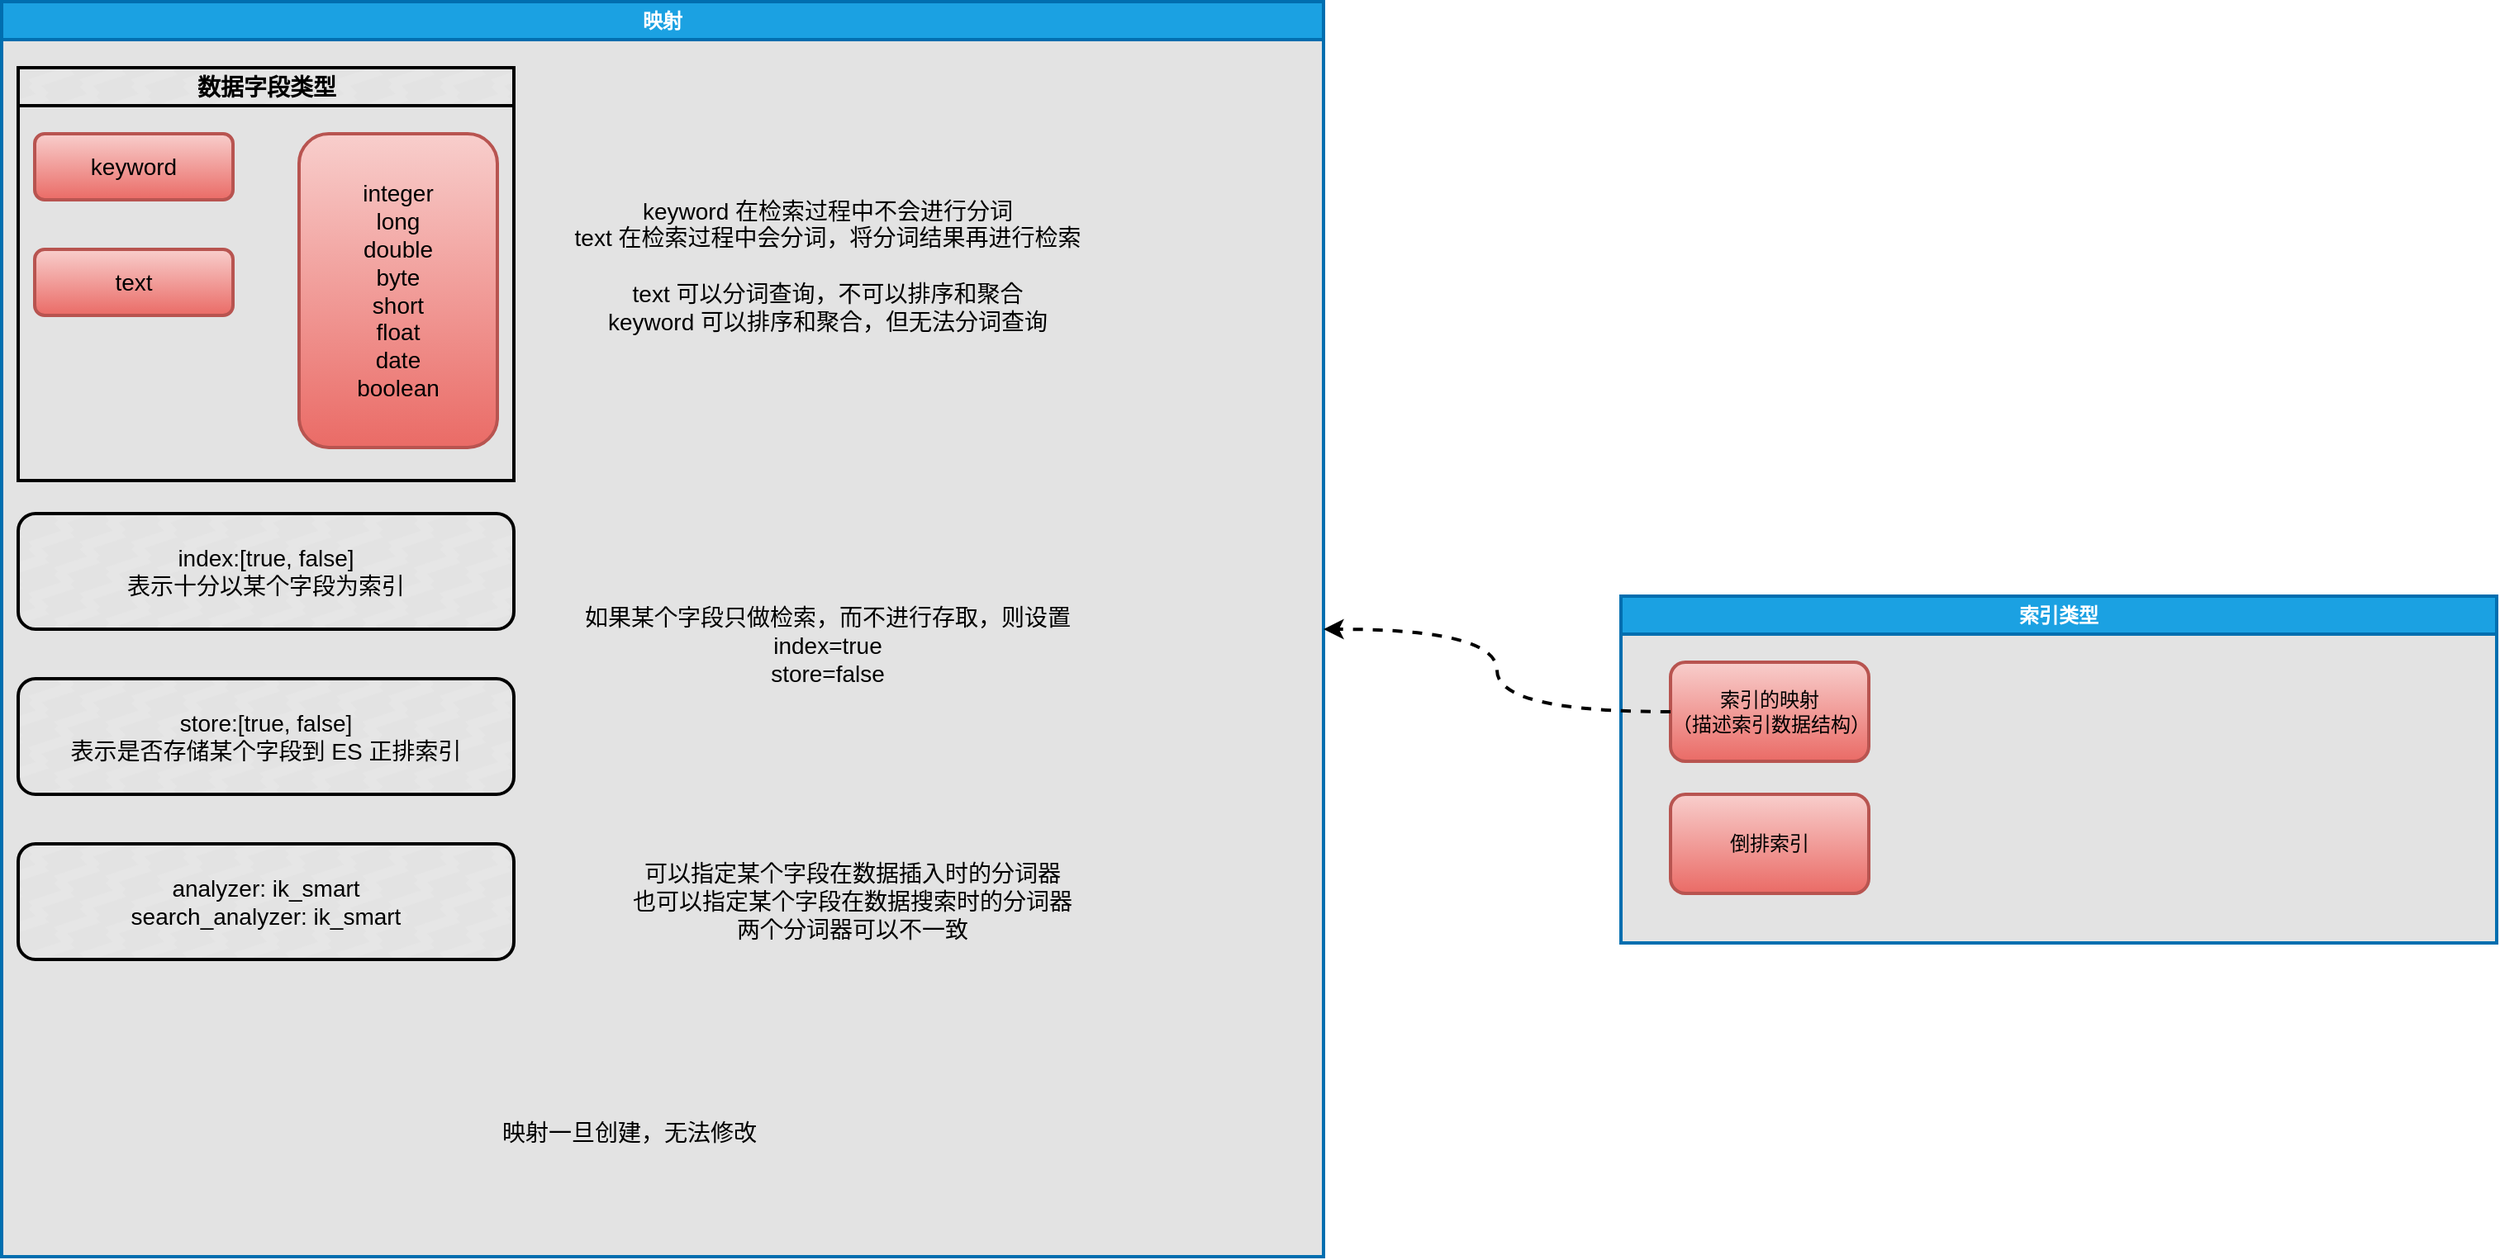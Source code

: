 <mxfile version="20.8.16" type="device"><diagram name="第 1 页" id="EGhii8ABOEAZm1gCiDAT"><mxGraphModel dx="1292" dy="880" grid="1" gridSize="10" guides="1" tooltips="1" connect="1" arrows="1" fold="1" page="1" pageScale="1" pageWidth="2200" pageHeight="2920" math="0" shadow="0"><root><mxCell id="0"/><mxCell id="1" parent="0"/><mxCell id="5FomEtVbYACHv-Nf11ko-1" value="索引类型" style="swimlane;whiteSpace=wrap;html=1;strokeWidth=2;fillColor=#1ba1e2;fontColor=#ffffff;strokeColor=#006EAF;swimlaneFillColor=#E3E3E3;" parent="1" vertex="1"><mxGeometry x="1030" y="1000" width="530" height="210" as="geometry"/></mxCell><mxCell id="5FomEtVbYACHv-Nf11ko-2" value="索引的映射&lt;br&gt;（描述索引数据结构）" style="rounded=1;whiteSpace=wrap;html=1;strokeWidth=2;fillColor=#f8cecc;gradientColor=#ea6b66;strokeColor=#b85450;" parent="5FomEtVbYACHv-Nf11ko-1" vertex="1"><mxGeometry x="30" y="40" width="120" height="60" as="geometry"/></mxCell><mxCell id="5FomEtVbYACHv-Nf11ko-3" value="倒排索引" style="rounded=1;whiteSpace=wrap;html=1;strokeWidth=2;fillColor=#f8cecc;gradientColor=#ea6b66;strokeColor=#b85450;" parent="5FomEtVbYACHv-Nf11ko-1" vertex="1"><mxGeometry x="30" y="120" width="120" height="60" as="geometry"/></mxCell><mxCell id="5FomEtVbYACHv-Nf11ko-14" value="映射" style="swimlane;whiteSpace=wrap;strokeWidth=2;fillColor=#1ba1e2;fontColor=#ffffff;strokeColor=#006EAF;swimlaneFillColor=#E3E3E3;html=1;labelBorderColor=none;labelBackgroundColor=none;" parent="1" vertex="1"><mxGeometry x="50" y="640" width="800" height="760" as="geometry"/></mxCell><mxCell id="5FomEtVbYACHv-Nf11ko-24" value="index:[true, false]&lt;br style=&quot;font-size: 14px;&quot;&gt;表示十分以某个字段为索引" style="rounded=1;sketch=0;hachureGap=4;jiggle=2;fillStyle=zigzag-line;curveFitting=1;strokeWidth=2;fontFamily=Helvetica;fontSize=14;fillColor=#E6E6E6;labelBackgroundColor=none;labelBorderColor=none;whiteSpace=wrap;html=1;" parent="5FomEtVbYACHv-Nf11ko-14" vertex="1"><mxGeometry x="10" y="310" width="300" height="70" as="geometry"/></mxCell><mxCell id="5FomEtVbYACHv-Nf11ko-25" value="store:[true, false]&lt;br&gt;表示是否存储某个字段到 ES 正排索引" style="rounded=1;sketch=0;hachureGap=4;jiggle=2;fillStyle=zigzag-line;curveFitting=1;strokeWidth=2;fontFamily=Helvetica;fontSize=14;fillColor=#E6E6E6;labelBackgroundColor=none;labelBorderColor=none;whiteSpace=wrap;html=1;" parent="5FomEtVbYACHv-Nf11ko-14" vertex="1"><mxGeometry x="10" y="410" width="300" height="70" as="geometry"/></mxCell><mxCell id="O6Ylp1wflG84Fxp651vJ-8" value="keyword 在检索过程中不会进行分词&lt;br style=&quot;border-color: var(--border-color);&quot;&gt;text 在检索过程中会分词，将分词结果再进行检索&lt;br&gt;&lt;br&gt;text 可以分词查询，不可以排序和聚合&lt;br&gt;keyword 可以排序和聚合，但无法分词查询" style="text;html=1;strokeColor=none;fillColor=none;align=center;verticalAlign=middle;whiteSpace=wrap;rounded=0;fontSize=14;fontFamily=Helvetica;" parent="5FomEtVbYACHv-Nf11ko-14" vertex="1"><mxGeometry x="340" y="110" width="320" height="100" as="geometry"/></mxCell><mxCell id="O6Ylp1wflG84Fxp651vJ-9" value="如果某个字段只做检索，而不进行存取，则设置&lt;br style=&quot;border-color: var(--border-color);&quot;&gt;index=true&lt;br style=&quot;border-color: var(--border-color);&quot;&gt;store=false" style="text;html=1;strokeColor=none;fillColor=none;align=center;verticalAlign=middle;whiteSpace=wrap;rounded=0;fontSize=14;fontFamily=Helvetica;" parent="5FomEtVbYACHv-Nf11ko-14" vertex="1"><mxGeometry x="340" y="340" width="320" height="100" as="geometry"/></mxCell><mxCell id="O6Ylp1wflG84Fxp651vJ-14" value="数据字段类型" style="swimlane;labelBackgroundColor=none;labelBorderColor=none;sketch=0;hachureGap=4;jiggle=2;fillStyle=zigzag-line;curveFitting=1;strokeWidth=2;fontFamily=Helvetica;fontSize=14;fillColor=#E6E6E6;html=1;" parent="5FomEtVbYACHv-Nf11ko-14" vertex="1"><mxGeometry x="10" y="40" width="300" height="250" as="geometry"/></mxCell><mxCell id="5FomEtVbYACHv-Nf11ko-21" value="integer&lt;br style=&quot;font-size: 14px;&quot;&gt;long&lt;br style=&quot;font-size: 14px;&quot;&gt;double&lt;br style=&quot;font-size: 14px;&quot;&gt;byte&lt;br style=&quot;font-size: 14px;&quot;&gt;short&lt;br style=&quot;font-size: 14px;&quot;&gt;float&lt;br style=&quot;font-size: 14px;&quot;&gt;date&lt;br style=&quot;font-size: 14px;&quot;&gt;boolean" style="rounded=1;whiteSpace=wrap;html=1;strokeWidth=2;fillColor=#f8cecc;gradientColor=#ea6b66;strokeColor=#b85450;fontSize=14;" parent="O6Ylp1wflG84Fxp651vJ-14" vertex="1"><mxGeometry x="170" y="40" width="120" height="190" as="geometry"/></mxCell><mxCell id="5FomEtVbYACHv-Nf11ko-17" value="keyword" style="rounded=1;whiteSpace=wrap;html=1;strokeWidth=2;fillColor=#f8cecc;gradientColor=#ea6b66;strokeColor=#b85450;fontSize=14;" parent="O6Ylp1wflG84Fxp651vJ-14" vertex="1"><mxGeometry x="10" y="40" width="120" height="40" as="geometry"/></mxCell><mxCell id="5FomEtVbYACHv-Nf11ko-18" value="text" style="rounded=1;whiteSpace=wrap;html=1;strokeWidth=2;fillColor=#f8cecc;gradientColor=#ea6b66;strokeColor=#b85450;fontSize=14;" parent="O6Ylp1wflG84Fxp651vJ-14" vertex="1"><mxGeometry x="10" y="110" width="120" height="40" as="geometry"/></mxCell><mxCell id="wk2yEf0vvQA8WuiXzcDo-1" value="analyzer: ik_smart&lt;br&gt;search_analyzer: ik_smart" style="rounded=1;sketch=0;hachureGap=4;jiggle=2;fillStyle=zigzag-line;curveFitting=1;strokeWidth=2;fontFamily=Helvetica;fontSize=14;fillColor=#E6E6E6;labelBackgroundColor=none;labelBorderColor=none;whiteSpace=wrap;html=1;" vertex="1" parent="5FomEtVbYACHv-Nf11ko-14"><mxGeometry x="10" y="510" width="300" height="70" as="geometry"/></mxCell><mxCell id="wk2yEf0vvQA8WuiXzcDo-2" value="可以指定某个字段在数据插入时的分词器&lt;br style=&quot;font-size: 14px;&quot;&gt;也可以指定某个字段在数据搜索时的分词器&lt;br&gt;两个分词器可以不一致" style="text;html=1;strokeColor=none;fillColor=none;align=center;verticalAlign=middle;whiteSpace=wrap;rounded=0;fontSize=14;fontFamily=Helvetica;" vertex="1" parent="5FomEtVbYACHv-Nf11ko-14"><mxGeometry x="340" y="510" width="350" height="70" as="geometry"/></mxCell><mxCell id="wk2yEf0vvQA8WuiXzcDo-3" value="映射一旦创建，无法修改" style="text;html=1;strokeColor=none;fillColor=none;align=center;verticalAlign=middle;whiteSpace=wrap;rounded=0;fontSize=14;fontFamily=Helvetica;" vertex="1" parent="5FomEtVbYACHv-Nf11ko-14"><mxGeometry x="60" y="630" width="640" height="110" as="geometry"/></mxCell><mxCell id="O6Ylp1wflG84Fxp651vJ-16" style="edgeStyle=orthogonalEdgeStyle;curved=1;sketch=0;hachureGap=4;jiggle=2;curveFitting=1;orthogonalLoop=1;jettySize=auto;html=1;entryX=1;entryY=0.5;entryDx=0;entryDy=0;dashed=1;strokeWidth=2;fontFamily=Helvetica;fontSize=14;startArrow=none;startFill=0;endArrow=classic;endFill=1;" parent="1" source="5FomEtVbYACHv-Nf11ko-2" target="5FomEtVbYACHv-Nf11ko-14" edge="1"><mxGeometry relative="1" as="geometry"/></mxCell></root></mxGraphModel></diagram></mxfile>